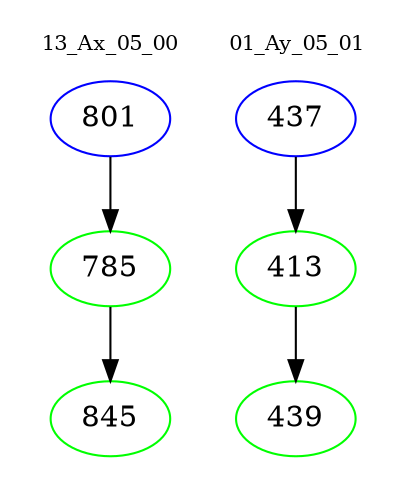 digraph{
subgraph cluster_0 {
color = white
label = "13_Ax_05_00";
fontsize=10;
T0_801 [label="801", color="blue"]
T0_801 -> T0_785 [color="black"]
T0_785 [label="785", color="green"]
T0_785 -> T0_845 [color="black"]
T0_845 [label="845", color="green"]
}
subgraph cluster_1 {
color = white
label = "01_Ay_05_01";
fontsize=10;
T1_437 [label="437", color="blue"]
T1_437 -> T1_413 [color="black"]
T1_413 [label="413", color="green"]
T1_413 -> T1_439 [color="black"]
T1_439 [label="439", color="green"]
}
}
